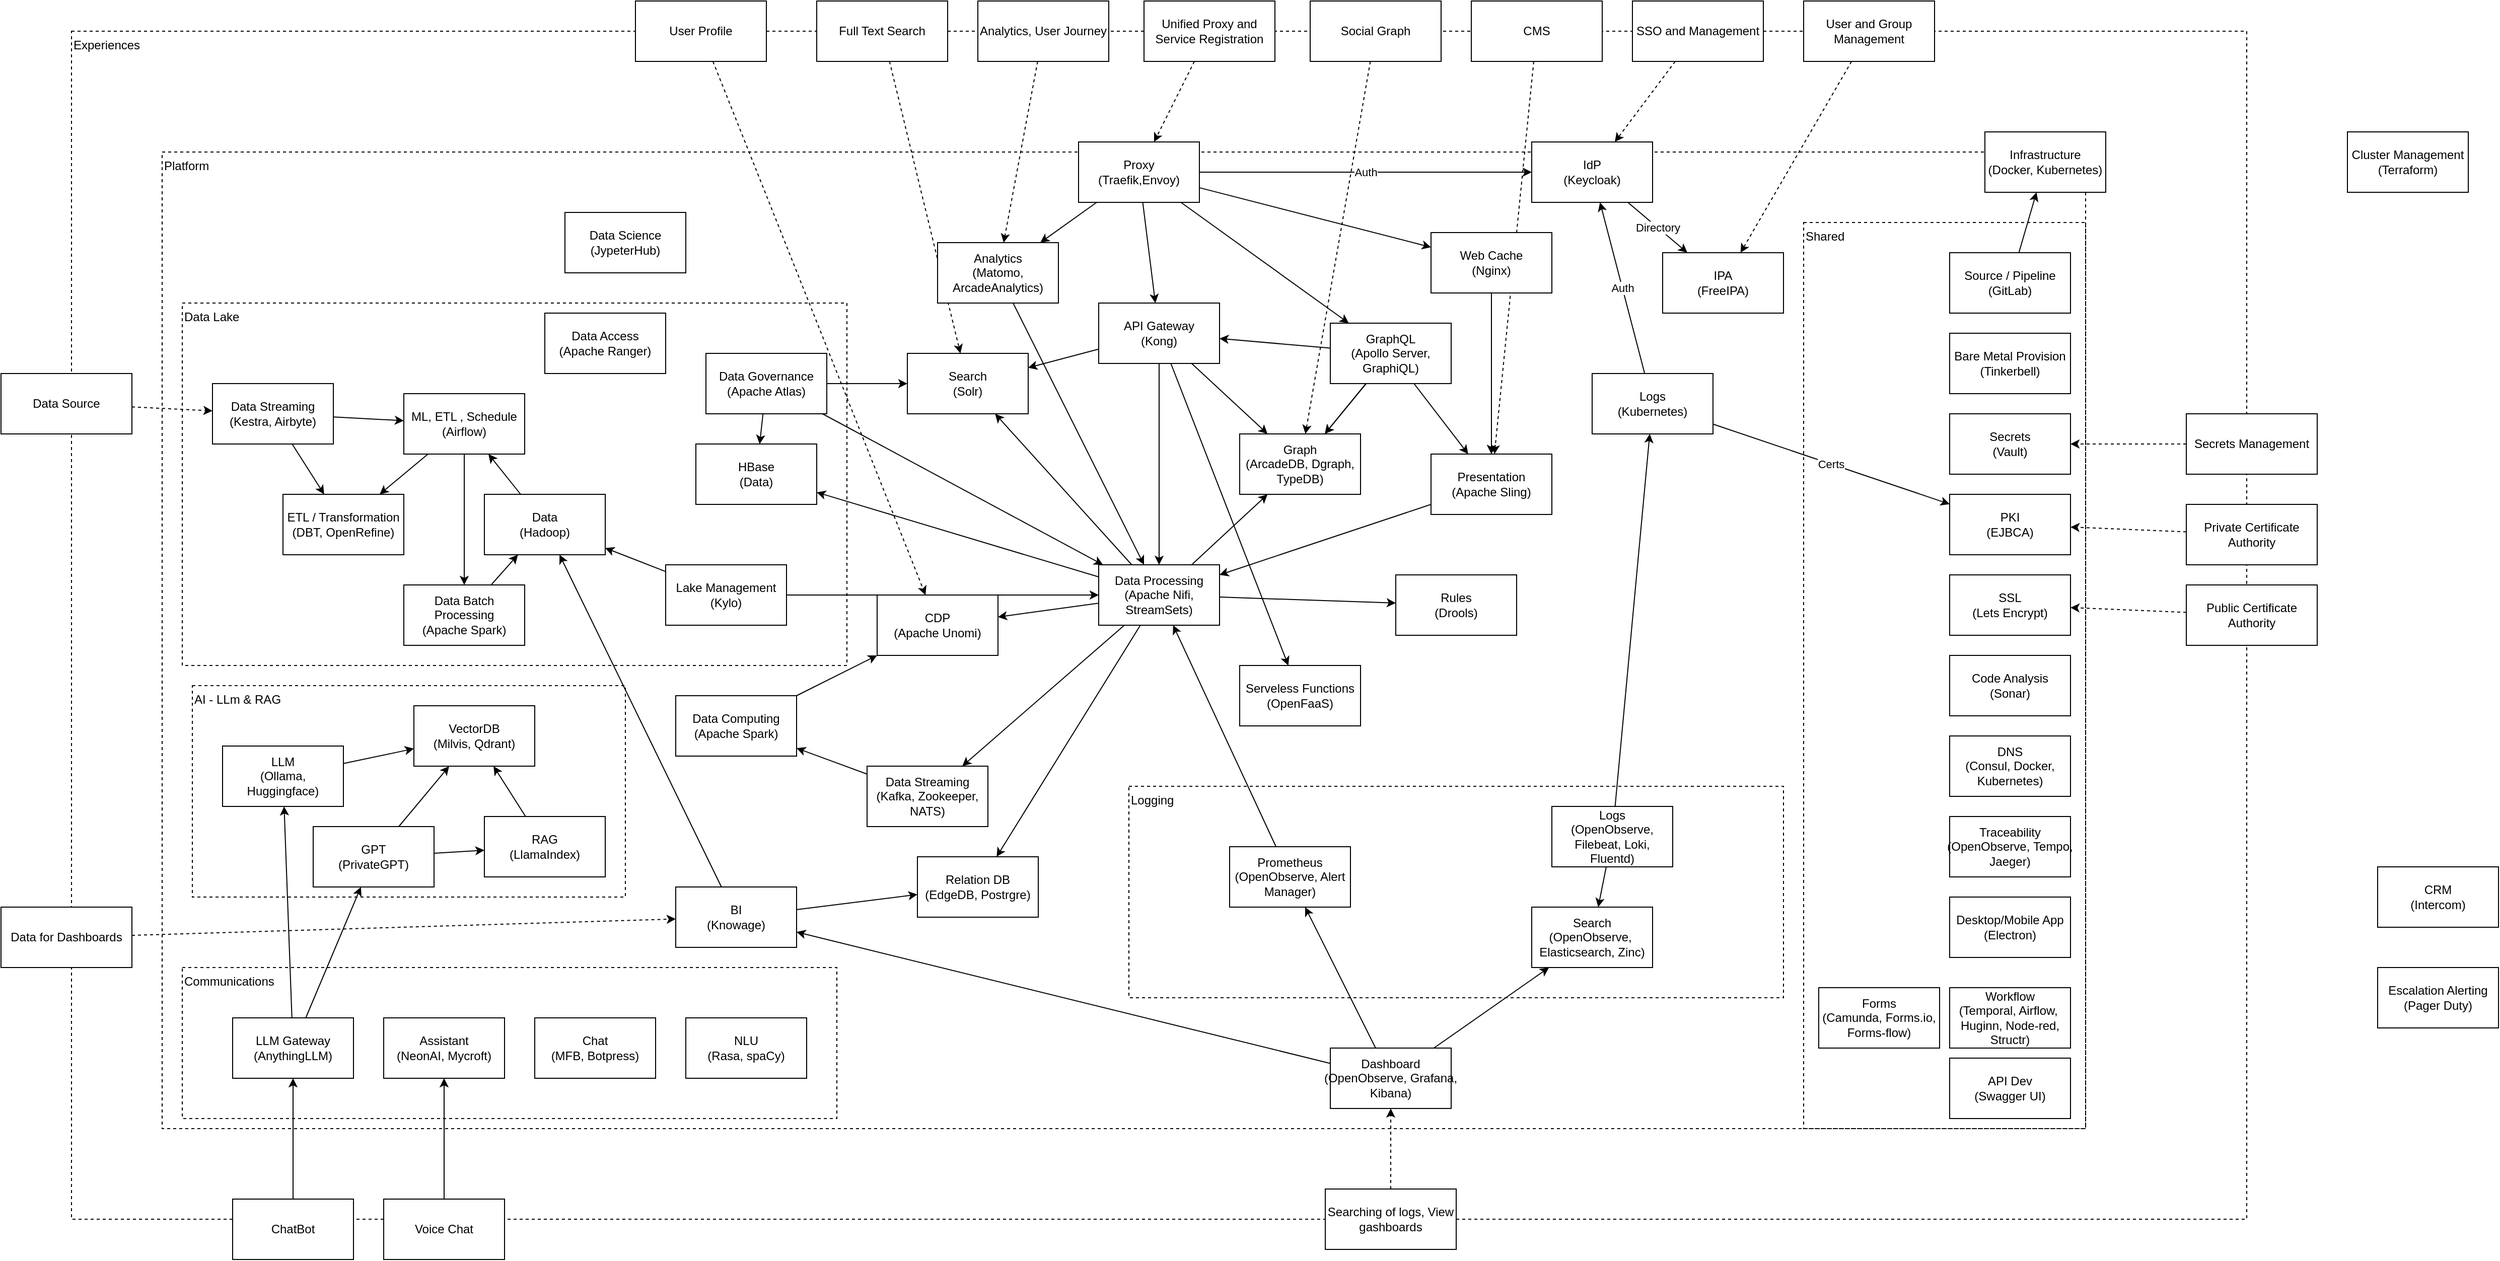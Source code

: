 <mxfile version="24.7.5" pages="3">
  <diagram id="fKNdlD2plWOkOZGuG4vE" name="Services">
    <mxGraphModel dx="2924" dy="2297" grid="1" gridSize="10" guides="1" tooltips="1" connect="1" arrows="1" fold="1" page="1" pageScale="1" pageWidth="850" pageHeight="1100" math="0" shadow="0">
      <root>
        <mxCell id="0" />
        <mxCell id="hdmXZGqUlNRK6feqRWDT-110" value="Experience" parent="0" />
        <mxCell id="hdmXZGqUlNRK6feqRWDT-137" value="Experiences" style="rounded=0;whiteSpace=wrap;html=1;fillColor=none;dashed=1;align=left;verticalAlign=top;" parent="hdmXZGqUlNRK6feqRWDT-110" vertex="1">
          <mxGeometry x="-770" y="-140" width="2160" height="1180" as="geometry" />
        </mxCell>
        <mxCell id="hdmXZGqUlNRK6feqRWDT-113" style="edgeStyle=orthogonalEdgeStyle;rounded=0;orthogonalLoop=1;jettySize=auto;html=1;dashed=1;" parent="hdmXZGqUlNRK6feqRWDT-110" source="hdmXZGqUlNRK6feqRWDT-114" target="hdmXZGqUlNRK6feqRWDT-81" edge="1">
          <mxGeometry relative="1" as="geometry">
            <mxPoint x="540" y="930" as="targetPoint" />
          </mxGeometry>
        </mxCell>
        <mxCell id="hdmXZGqUlNRK6feqRWDT-114" value="Searching of logs, View gashboards" style="rounded=0;whiteSpace=wrap;html=1;" parent="hdmXZGqUlNRK6feqRWDT-110" vertex="1">
          <mxGeometry x="475" y="1010" width="130" height="60" as="geometry" />
        </mxCell>
        <mxCell id="hdmXZGqUlNRK6feqRWDT-115" style="rounded=0;orthogonalLoop=1;jettySize=auto;html=1;dashed=1;" parent="hdmXZGqUlNRK6feqRWDT-110" source="hdmXZGqUlNRK6feqRWDT-116" target="hdmXZGqUlNRK6feqRWDT-47" edge="1">
          <mxGeometry relative="1" as="geometry">
            <mxPoint x="360" y="-30" as="targetPoint" />
          </mxGeometry>
        </mxCell>
        <mxCell id="hdmXZGqUlNRK6feqRWDT-116" value="Unified Proxy and Service Registration" style="rounded=0;whiteSpace=wrap;html=1;" parent="hdmXZGqUlNRK6feqRWDT-110" vertex="1">
          <mxGeometry x="295" y="-170" width="130" height="60" as="geometry" />
        </mxCell>
        <mxCell id="hdmXZGqUlNRK6feqRWDT-117" style="rounded=0;orthogonalLoop=1;jettySize=auto;html=1;dashed=1;" parent="hdmXZGqUlNRK6feqRWDT-110" source="hdmXZGqUlNRK6feqRWDT-118" target="hdmXZGqUlNRK6feqRWDT-49" edge="1">
          <mxGeometry relative="1" as="geometry">
            <mxPoint x="590" y="-30" as="targetPoint" />
          </mxGeometry>
        </mxCell>
        <mxCell id="hdmXZGqUlNRK6feqRWDT-118" value="SSO and Management" style="rounded=0;whiteSpace=wrap;html=1;" parent="hdmXZGqUlNRK6feqRWDT-110" vertex="1">
          <mxGeometry x="780" y="-170" width="130" height="60" as="geometry" />
        </mxCell>
        <mxCell id="hdmXZGqUlNRK6feqRWDT-158" style="edgeStyle=none;rounded=1;sketch=0;orthogonalLoop=1;jettySize=auto;html=1;dashed=1;" parent="hdmXZGqUlNRK6feqRWDT-110" source="hdmXZGqUlNRK6feqRWDT-119" target="hdmXZGqUlNRK6feqRWDT-39" edge="1">
          <mxGeometry relative="1" as="geometry" />
        </mxCell>
        <mxCell id="hdmXZGqUlNRK6feqRWDT-119" value="Full Text Search" style="rounded=0;whiteSpace=wrap;html=1;" parent="hdmXZGqUlNRK6feqRWDT-110" vertex="1">
          <mxGeometry x="-30" y="-170" width="130" height="60" as="geometry" />
        </mxCell>
        <mxCell id="hdmXZGqUlNRK6feqRWDT-120" style="edgeStyle=orthogonalEdgeStyle;rounded=0;orthogonalLoop=1;jettySize=auto;html=1;dashed=1;" parent="hdmXZGqUlNRK6feqRWDT-110" source="hdmXZGqUlNRK6feqRWDT-121" target="hdmXZGqUlNRK6feqRWDT-92" edge="1">
          <mxGeometry relative="1" as="geometry">
            <mxPoint x="1190" y="270" as="targetPoint" />
          </mxGeometry>
        </mxCell>
        <mxCell id="hdmXZGqUlNRK6feqRWDT-121" value="Secrets Management" style="rounded=0;whiteSpace=wrap;html=1;" parent="hdmXZGqUlNRK6feqRWDT-110" vertex="1">
          <mxGeometry x="1330" y="240" width="130" height="60" as="geometry" />
        </mxCell>
        <mxCell id="hdmXZGqUlNRK6feqRWDT-122" value="Analytics, User Journey" style="rounded=0;whiteSpace=wrap;html=1;" parent="hdmXZGqUlNRK6feqRWDT-110" vertex="1">
          <mxGeometry x="130" y="-170" width="130" height="60" as="geometry" />
        </mxCell>
        <mxCell id="hdmXZGqUlNRK6feqRWDT-124" value="CMS" style="rounded=0;whiteSpace=wrap;html=1;" parent="hdmXZGqUlNRK6feqRWDT-110" vertex="1">
          <mxGeometry x="620" y="-170" width="130" height="60" as="geometry" />
        </mxCell>
        <mxCell id="hdmXZGqUlNRK6feqRWDT-126" style="edgeStyle=none;rounded=0;orthogonalLoop=1;jettySize=auto;html=1;dashed=1;" parent="hdmXZGqUlNRK6feqRWDT-110" source="hdmXZGqUlNRK6feqRWDT-122" target="hdmXZGqUlNRK6feqRWDT-68" edge="1">
          <mxGeometry relative="1" as="geometry">
            <mxPoint x="189.375" y="-110" as="sourcePoint" />
            <mxPoint x="155.625" y="70" as="targetPoint" />
          </mxGeometry>
        </mxCell>
        <mxCell id="hdmXZGqUlNRK6feqRWDT-127" style="edgeStyle=none;rounded=0;orthogonalLoop=1;jettySize=auto;html=1;dashed=1;" parent="hdmXZGqUlNRK6feqRWDT-110" source="hdmXZGqUlNRK6feqRWDT-124" target="hdmXZGqUlNRK6feqRWDT-26" edge="1">
          <mxGeometry relative="1" as="geometry">
            <mxPoint x="794.844" y="-110" as="sourcePoint" />
            <mxPoint x="620.156" y="150" as="targetPoint" />
          </mxGeometry>
        </mxCell>
        <mxCell id="hdmXZGqUlNRK6feqRWDT-157" style="rounded=1;sketch=0;orthogonalLoop=1;jettySize=auto;html=1;dashed=1;" parent="hdmXZGqUlNRK6feqRWDT-110" source="hdmXZGqUlNRK6feqRWDT-128" target="hdmXZGqUlNRK6feqRWDT-95" edge="1">
          <mxGeometry relative="1" as="geometry" />
        </mxCell>
        <mxCell id="hdmXZGqUlNRK6feqRWDT-128" value="User Profile" style="rounded=0;whiteSpace=wrap;html=1;" parent="hdmXZGqUlNRK6feqRWDT-110" vertex="1">
          <mxGeometry x="-210" y="-170" width="130" height="60" as="geometry" />
        </mxCell>
        <mxCell id="hdmXZGqUlNRK6feqRWDT-135" style="edgeStyle=none;rounded=0;orthogonalLoop=1;jettySize=auto;html=1;dashed=1;" parent="hdmXZGqUlNRK6feqRWDT-110" source="hdmXZGqUlNRK6feqRWDT-134" target="hdmXZGqUlNRK6feqRWDT-50" edge="1">
          <mxGeometry relative="1" as="geometry">
            <mxPoint x="690" y="-340" as="targetPoint" />
          </mxGeometry>
        </mxCell>
        <mxCell id="hdmXZGqUlNRK6feqRWDT-134" value="User and Group Management" style="rounded=0;whiteSpace=wrap;html=1;" parent="hdmXZGqUlNRK6feqRWDT-110" vertex="1">
          <mxGeometry x="950" y="-170" width="130" height="60" as="geometry" />
        </mxCell>
        <mxCell id="hdmXZGqUlNRK6feqRWDT-143" value="Private Certificate Authority" style="rounded=0;whiteSpace=wrap;html=1;" parent="hdmXZGqUlNRK6feqRWDT-110" vertex="1">
          <mxGeometry x="1330" y="330" width="130" height="60" as="geometry" />
        </mxCell>
        <mxCell id="hdmXZGqUlNRK6feqRWDT-144" value="Public Certificate Authority" style="rounded=0;whiteSpace=wrap;html=1;" parent="hdmXZGqUlNRK6feqRWDT-110" vertex="1">
          <mxGeometry x="1330" y="410" width="130" height="60" as="geometry" />
        </mxCell>
        <mxCell id="hdmXZGqUlNRK6feqRWDT-149" value="Data for Dashboards" style="rounded=0;whiteSpace=wrap;html=1;" parent="hdmXZGqUlNRK6feqRWDT-110" vertex="1">
          <mxGeometry x="-840" y="730" width="130" height="60" as="geometry" />
        </mxCell>
        <mxCell id="hdmXZGqUlNRK6feqRWDT-154" style="edgeStyle=none;rounded=0;orthogonalLoop=1;jettySize=auto;html=1;dashed=1;" parent="hdmXZGqUlNRK6feqRWDT-110" source="hdmXZGqUlNRK6feqRWDT-149" target="hdmXZGqUlNRK6feqRWDT-71" edge="1">
          <mxGeometry relative="1" as="geometry">
            <mxPoint x="-580" y="738.06" as="sourcePoint" />
            <mxPoint x="-370" y="731.791" as="targetPoint" />
          </mxGeometry>
        </mxCell>
        <mxCell id="kSiUk1S9AjX2o0ha_euW-1" style="rounded=0;orthogonalLoop=1;jettySize=auto;html=1;" parent="hdmXZGqUlNRK6feqRWDT-110" source="hdmXZGqUlNRK6feqRWDT-97" target="kSiUk1S9AjX2o0ha_euW-0" edge="1">
          <mxGeometry relative="1" as="geometry" />
        </mxCell>
        <mxCell id="kSiUk1S9AjX2o0ha_euW-3" style="edgeStyle=none;rounded=0;orthogonalLoop=1;jettySize=auto;html=1;dashed=1;" parent="hdmXZGqUlNRK6feqRWDT-110" source="kSiUk1S9AjX2o0ha_euW-2" target="kSiUk1S9AjX2o0ha_euW-5" edge="1">
          <mxGeometry relative="1" as="geometry" />
        </mxCell>
        <mxCell id="kSiUk1S9AjX2o0ha_euW-2" value="Data Source" style="rounded=0;whiteSpace=wrap;html=1;" parent="hdmXZGqUlNRK6feqRWDT-110" vertex="1">
          <mxGeometry x="-840" y="200" width="130" height="60" as="geometry" />
        </mxCell>
        <mxCell id="kSiUk1S9AjX2o0ha_euW-6" style="edgeStyle=none;rounded=0;orthogonalLoop=1;jettySize=auto;html=1;" parent="hdmXZGqUlNRK6feqRWDT-110" source="kSiUk1S9AjX2o0ha_euW-5" target="hdmXZGqUlNRK6feqRWDT-97" edge="1">
          <mxGeometry relative="1" as="geometry" />
        </mxCell>
        <mxCell id="kSiUk1S9AjX2o0ha_euW-7" style="edgeStyle=none;rounded=0;orthogonalLoop=1;jettySize=auto;html=1;" parent="hdmXZGqUlNRK6feqRWDT-110" source="kSiUk1S9AjX2o0ha_euW-5" target="kSiUk1S9AjX2o0ha_euW-0" edge="1">
          <mxGeometry relative="1" as="geometry" />
        </mxCell>
        <mxCell id="11" style="edgeStyle=none;html=1;" parent="hdmXZGqUlNRK6feqRWDT-110" source="7" target="hdmXZGqUlNRK6feqRWDT-38" edge="1">
          <mxGeometry relative="1" as="geometry" />
        </mxCell>
        <mxCell id="27" style="edgeStyle=none;html=1;dashed=1;" parent="hdmXZGqUlNRK6feqRWDT-110" source="21" target="hdmXZGqUlNRK6feqRWDT-38" edge="1">
          <mxGeometry relative="1" as="geometry" />
        </mxCell>
        <mxCell id="21" value="Social Graph" style="rounded=0;whiteSpace=wrap;html=1;" parent="hdmXZGqUlNRK6feqRWDT-110" vertex="1">
          <mxGeometry x="460" y="-170" width="130" height="60" as="geometry" />
        </mxCell>
        <mxCell id="hdmXZGqUlNRK6feqRWDT-15" value="Architecture" parent="0" />
        <mxCell id="hdmXZGqUlNRK6feqRWDT-18" value="Platform" style="rounded=0;whiteSpace=wrap;html=1;fillColor=none;dashed=1;align=left;verticalAlign=top;" parent="hdmXZGqUlNRK6feqRWDT-15" vertex="1">
          <mxGeometry x="-680" y="-20" width="1910" height="970" as="geometry" />
        </mxCell>
        <mxCell id="KCnvT5vzTDXn9Uk92UpW-32" value="AI - LLm &amp;amp; RAG" style="rounded=0;whiteSpace=wrap;html=1;fillColor=none;dashed=1;verticalAlign=top;align=left;" parent="hdmXZGqUlNRK6feqRWDT-15" vertex="1">
          <mxGeometry x="-650" y="510" width="430" height="210" as="geometry" />
        </mxCell>
        <mxCell id="hdmXZGqUlNRK6feqRWDT-19" value="Shared" style="rounded=0;whiteSpace=wrap;html=1;fillColor=none;dashed=1;verticalAlign=top;align=left;" parent="hdmXZGqUlNRK6feqRWDT-15" vertex="1">
          <mxGeometry x="950" y="50" width="280" height="900" as="geometry" />
        </mxCell>
        <mxCell id="hdmXZGqUlNRK6feqRWDT-20" value="Logging" style="rounded=0;whiteSpace=wrap;html=1;fillColor=none;dashed=1;verticalAlign=top;align=left;" parent="hdmXZGqUlNRK6feqRWDT-15" vertex="1">
          <mxGeometry x="280" y="610" width="650" height="210" as="geometry" />
        </mxCell>
        <mxCell id="hdmXZGqUlNRK6feqRWDT-21" value="Data Lake" style="rounded=0;whiteSpace=wrap;html=1;fillColor=none;dashed=1;verticalAlign=top;align=left;" parent="hdmXZGqUlNRK6feqRWDT-15" vertex="1">
          <mxGeometry x="-660" y="130" width="660" height="360" as="geometry" />
        </mxCell>
        <mxCell id="hdmXZGqUlNRK6feqRWDT-22" style="rounded=0;orthogonalLoop=1;jettySize=auto;html=1;" parent="hdmXZGqUlNRK6feqRWDT-15" source="hdmXZGqUlNRK6feqRWDT-74" target="hdmXZGqUlNRK6feqRWDT-39" edge="1">
          <mxGeometry relative="1" as="geometry" />
        </mxCell>
        <mxCell id="hdmXZGqUlNRK6feqRWDT-23" style="edgeStyle=none;rounded=0;orthogonalLoop=1;jettySize=auto;html=1;" parent="hdmXZGqUlNRK6feqRWDT-15" source="hdmXZGqUlNRK6feqRWDT-74" target="hdmXZGqUlNRK6feqRWDT-38" edge="1">
          <mxGeometry relative="1" as="geometry" />
        </mxCell>
        <mxCell id="hdmXZGqUlNRK6feqRWDT-25" style="edgeStyle=none;rounded=0;orthogonalLoop=1;jettySize=auto;html=1;" parent="hdmXZGqUlNRK6feqRWDT-15" source="hdmXZGqUlNRK6feqRWDT-26" target="hdmXZGqUlNRK6feqRWDT-34" edge="1">
          <mxGeometry relative="1" as="geometry" />
        </mxCell>
        <mxCell id="hdmXZGqUlNRK6feqRWDT-26" value="&lt;div&gt;Presentation&lt;/div&gt;&lt;div&gt;(Apache Sling)&lt;/div&gt;" style="rounded=0;whiteSpace=wrap;html=1;" parent="hdmXZGqUlNRK6feqRWDT-15" vertex="1">
          <mxGeometry x="580" y="280" width="120" height="60" as="geometry" />
        </mxCell>
        <mxCell id="hdmXZGqUlNRK6feqRWDT-27" style="rounded=0;orthogonalLoop=1;jettySize=auto;html=1;" parent="hdmXZGqUlNRK6feqRWDT-15" source="hdmXZGqUlNRK6feqRWDT-34" target="hdmXZGqUlNRK6feqRWDT-38" edge="1">
          <mxGeometry relative="1" as="geometry" />
        </mxCell>
        <mxCell id="hdmXZGqUlNRK6feqRWDT-28" style="rounded=0;orthogonalLoop=1;jettySize=auto;html=1;" parent="hdmXZGqUlNRK6feqRWDT-15" source="hdmXZGqUlNRK6feqRWDT-34" target="hdmXZGqUlNRK6feqRWDT-39" edge="1">
          <mxGeometry relative="1" as="geometry" />
        </mxCell>
        <mxCell id="hdmXZGqUlNRK6feqRWDT-29" style="edgeStyle=none;rounded=0;orthogonalLoop=1;jettySize=auto;html=1;" parent="hdmXZGqUlNRK6feqRWDT-15" source="hdmXZGqUlNRK6feqRWDT-34" target="hdmXZGqUlNRK6feqRWDT-42" edge="1">
          <mxGeometry relative="1" as="geometry" />
        </mxCell>
        <mxCell id="hdmXZGqUlNRK6feqRWDT-30" style="edgeStyle=none;rounded=0;orthogonalLoop=1;jettySize=auto;html=1;" parent="hdmXZGqUlNRK6feqRWDT-15" source="hdmXZGqUlNRK6feqRWDT-34" target="hdmXZGqUlNRK6feqRWDT-66" edge="1">
          <mxGeometry relative="1" as="geometry" />
        </mxCell>
        <mxCell id="hdmXZGqUlNRK6feqRWDT-31" style="edgeStyle=none;rounded=0;orthogonalLoop=1;jettySize=auto;html=1;" parent="hdmXZGqUlNRK6feqRWDT-15" source="hdmXZGqUlNRK6feqRWDT-34" target="hdmXZGqUlNRK6feqRWDT-76" edge="1">
          <mxGeometry relative="1" as="geometry" />
        </mxCell>
        <mxCell id="hdmXZGqUlNRK6feqRWDT-32" style="rounded=0;orthogonalLoop=1;jettySize=auto;html=1;" parent="hdmXZGqUlNRK6feqRWDT-15" source="hdmXZGqUlNRK6feqRWDT-34" target="hdmXZGqUlNRK6feqRWDT-86" edge="1">
          <mxGeometry relative="1" as="geometry" />
        </mxCell>
        <mxCell id="hdmXZGqUlNRK6feqRWDT-33" style="edgeStyle=none;rounded=0;orthogonalLoop=1;jettySize=auto;html=1;" parent="hdmXZGqUlNRK6feqRWDT-15" source="hdmXZGqUlNRK6feqRWDT-34" target="hdmXZGqUlNRK6feqRWDT-95" edge="1">
          <mxGeometry relative="1" as="geometry" />
        </mxCell>
        <mxCell id="hdmXZGqUlNRK6feqRWDT-34" value="Data Processing&lt;br&gt;(Apache Nifi, StreamSets)" style="rounded=0;whiteSpace=wrap;html=1;" parent="hdmXZGqUlNRK6feqRWDT-15" vertex="1">
          <mxGeometry x="250" y="390" width="120" height="60" as="geometry" />
        </mxCell>
        <mxCell id="hdmXZGqUlNRK6feqRWDT-35" style="edgeStyle=none;rounded=0;orthogonalLoop=1;jettySize=auto;html=1;" parent="hdmXZGqUlNRK6feqRWDT-15" source="hdmXZGqUlNRK6feqRWDT-37" target="hdmXZGqUlNRK6feqRWDT-34" edge="1">
          <mxGeometry relative="1" as="geometry" />
        </mxCell>
        <mxCell id="hdmXZGqUlNRK6feqRWDT-37" value="Prometheus&lt;br&gt;(OpenObserve, Alert Manager)" style="rounded=0;whiteSpace=wrap;html=1;" parent="hdmXZGqUlNRK6feqRWDT-15" vertex="1">
          <mxGeometry x="380" y="670" width="120" height="60" as="geometry" />
        </mxCell>
        <mxCell id="hdmXZGqUlNRK6feqRWDT-38" value="Graph&lt;br&gt;(ArcadeDB,&amp;nbsp;Dgraph, TypeDB)" style="rounded=0;whiteSpace=wrap;html=1;" parent="hdmXZGqUlNRK6feqRWDT-15" vertex="1">
          <mxGeometry x="390" y="260" width="120" height="60" as="geometry" />
        </mxCell>
        <mxCell id="hdmXZGqUlNRK6feqRWDT-39" value="Search&lt;br&gt;(Solr)" style="rounded=0;whiteSpace=wrap;html=1;" parent="hdmXZGqUlNRK6feqRWDT-15" vertex="1">
          <mxGeometry x="60" y="180" width="120" height="60" as="geometry" />
        </mxCell>
        <mxCell id="hdmXZGqUlNRK6feqRWDT-40" value="&lt;div&gt;Search&lt;/div&gt;&lt;div&gt;(&lt;span style=&quot;background-color: initial;&quot;&gt;OpenObserve,&amp;nbsp;&lt;/span&gt;&lt;/div&gt;&lt;div&gt;&lt;span style=&quot;background-color: initial;&quot;&gt;Elasticsearch, Zinc)&lt;/span&gt;&lt;/div&gt;" style="rounded=0;whiteSpace=wrap;html=1;" parent="hdmXZGqUlNRK6feqRWDT-15" vertex="1">
          <mxGeometry x="680" y="730" width="120" height="60" as="geometry" />
        </mxCell>
        <mxCell id="hdmXZGqUlNRK6feqRWDT-42" value="&lt;div&gt;Rules&lt;/div&gt;&lt;div&gt;(Drools)&lt;/div&gt;" style="rounded=0;whiteSpace=wrap;html=1;" parent="hdmXZGqUlNRK6feqRWDT-15" vertex="1">
          <mxGeometry x="545" y="400" width="120" height="60" as="geometry" />
        </mxCell>
        <mxCell id="hdmXZGqUlNRK6feqRWDT-43" value="Auth" style="edgeStyle=none;rounded=0;orthogonalLoop=1;jettySize=auto;html=1;" parent="hdmXZGqUlNRK6feqRWDT-15" source="hdmXZGqUlNRK6feqRWDT-47" target="hdmXZGqUlNRK6feqRWDT-49" edge="1">
          <mxGeometry relative="1" as="geometry" />
        </mxCell>
        <mxCell id="hdmXZGqUlNRK6feqRWDT-44" style="edgeStyle=none;rounded=0;orthogonalLoop=1;jettySize=auto;html=1;" parent="hdmXZGqUlNRK6feqRWDT-15" source="hdmXZGqUlNRK6feqRWDT-47" target="hdmXZGqUlNRK6feqRWDT-74" edge="1">
          <mxGeometry relative="1" as="geometry" />
        </mxCell>
        <mxCell id="hdmXZGqUlNRK6feqRWDT-45" value="" style="edgeStyle=none;rounded=0;orthogonalLoop=1;jettySize=auto;html=1;" parent="hdmXZGqUlNRK6feqRWDT-15" source="hdmXZGqUlNRK6feqRWDT-47" target="hdmXZGqUlNRK6feqRWDT-68" edge="1">
          <mxGeometry relative="1" as="geometry" />
        </mxCell>
        <mxCell id="hdmXZGqUlNRK6feqRWDT-46" style="edgeStyle=none;rounded=0;orthogonalLoop=1;jettySize=auto;html=1;startArrow=none;" parent="hdmXZGqUlNRK6feqRWDT-15" source="hdmXZGqUlNRK6feqRWDT-140" target="hdmXZGqUlNRK6feqRWDT-26" edge="1">
          <mxGeometry relative="1" as="geometry" />
        </mxCell>
        <mxCell id="15" style="edgeStyle=none;html=1;" parent="hdmXZGqUlNRK6feqRWDT-15" source="hdmXZGqUlNRK6feqRWDT-47" target="7" edge="1">
          <mxGeometry relative="1" as="geometry" />
        </mxCell>
        <mxCell id="hdmXZGqUlNRK6feqRWDT-47" value="&lt;div&gt;&lt;span&gt;Proxy&lt;/span&gt;&lt;/div&gt;&lt;div&gt;&lt;span&gt;(Traefik,Envoy)&lt;/span&gt;&lt;br&gt;&lt;/div&gt;" style="rounded=0;whiteSpace=wrap;html=1;" parent="hdmXZGqUlNRK6feqRWDT-15" vertex="1">
          <mxGeometry x="230" y="-30" width="120" height="60" as="geometry" />
        </mxCell>
        <mxCell id="hdmXZGqUlNRK6feqRWDT-48" value="Directory" style="edgeStyle=none;rounded=0;orthogonalLoop=1;jettySize=auto;html=1;" parent="hdmXZGqUlNRK6feqRWDT-15" source="hdmXZGqUlNRK6feqRWDT-49" target="hdmXZGqUlNRK6feqRWDT-50" edge="1">
          <mxGeometry relative="1" as="geometry" />
        </mxCell>
        <mxCell id="hdmXZGqUlNRK6feqRWDT-49" value="&lt;div&gt;IdP&lt;/div&gt;&lt;div&gt;(Keycloak)&lt;/div&gt;" style="rounded=0;whiteSpace=wrap;html=1;" parent="hdmXZGqUlNRK6feqRWDT-15" vertex="1">
          <mxGeometry x="680" y="-30" width="120" height="60" as="geometry" />
        </mxCell>
        <mxCell id="hdmXZGqUlNRK6feqRWDT-50" value="&lt;div&gt;IPA&lt;/div&gt;&lt;div&gt;(FreeIPA)&lt;/div&gt;" style="rounded=0;whiteSpace=wrap;html=1;" parent="hdmXZGqUlNRK6feqRWDT-15" vertex="1">
          <mxGeometry x="810" y="80" width="120" height="60" as="geometry" />
        </mxCell>
        <mxCell id="hdmXZGqUlNRK6feqRWDT-51" value="Certs" style="edgeStyle=none;rounded=0;orthogonalLoop=1;jettySize=auto;html=1;" parent="hdmXZGqUlNRK6feqRWDT-15" source="hdmXZGqUlNRK6feqRWDT-53" target="hdmXZGqUlNRK6feqRWDT-72" edge="1">
          <mxGeometry relative="1" as="geometry" />
        </mxCell>
        <mxCell id="hdmXZGqUlNRK6feqRWDT-52" value="Auth" style="edgeStyle=none;rounded=0;orthogonalLoop=1;jettySize=auto;html=1;" parent="hdmXZGqUlNRK6feqRWDT-15" source="hdmXZGqUlNRK6feqRWDT-53" target="hdmXZGqUlNRK6feqRWDT-49" edge="1">
          <mxGeometry relative="1" as="geometry" />
        </mxCell>
        <mxCell id="hdmXZGqUlNRK6feqRWDT-53" value="&lt;div&gt;Logs&lt;/div&gt;&lt;div&gt;(Kubernetes)&lt;/div&gt;" style="rounded=0;whiteSpace=wrap;html=1;" parent="hdmXZGqUlNRK6feqRWDT-15" vertex="1">
          <mxGeometry x="740" y="200" width="120" height="60" as="geometry" />
        </mxCell>
        <mxCell id="hdmXZGqUlNRK6feqRWDT-54" style="edgeStyle=none;rounded=0;orthogonalLoop=1;jettySize=auto;html=1;" parent="hdmXZGqUlNRK6feqRWDT-15" source="hdmXZGqUlNRK6feqRWDT-55" target="hdmXZGqUlNRK6feqRWDT-97" edge="1">
          <mxGeometry relative="1" as="geometry" />
        </mxCell>
        <mxCell id="hdmXZGqUlNRK6feqRWDT-55" value="&lt;div&gt;Data&lt;/div&gt;&lt;div&gt;(Hadoop)&lt;/div&gt;" style="rounded=0;whiteSpace=wrap;html=1;" parent="hdmXZGqUlNRK6feqRWDT-15" vertex="1">
          <mxGeometry x="-360" y="320" width="120" height="60" as="geometry" />
        </mxCell>
        <mxCell id="hdmXZGqUlNRK6feqRWDT-56" style="edgeStyle=none;rounded=0;orthogonalLoop=1;jettySize=auto;html=1;" parent="hdmXZGqUlNRK6feqRWDT-15" source="hdmXZGqUlNRK6feqRWDT-58" target="hdmXZGqUlNRK6feqRWDT-55" edge="1">
          <mxGeometry relative="1" as="geometry" />
        </mxCell>
        <mxCell id="hdmXZGqUlNRK6feqRWDT-57" style="edgeStyle=none;rounded=0;orthogonalLoop=1;jettySize=auto;html=1;" parent="hdmXZGqUlNRK6feqRWDT-15" source="hdmXZGqUlNRK6feqRWDT-58" target="hdmXZGqUlNRK6feqRWDT-34" edge="1">
          <mxGeometry relative="1" as="geometry" />
        </mxCell>
        <mxCell id="hdmXZGqUlNRK6feqRWDT-58" value="&lt;div&gt;Lake Management&lt;/div&gt;&lt;div&gt;(Kylo)&lt;/div&gt;" style="rounded=0;whiteSpace=wrap;html=1;" parent="hdmXZGqUlNRK6feqRWDT-15" vertex="1">
          <mxGeometry x="-180" y="390" width="120" height="60" as="geometry" />
        </mxCell>
        <mxCell id="hdmXZGqUlNRK6feqRWDT-59" style="edgeStyle=none;rounded=0;orthogonalLoop=1;jettySize=auto;html=1;" parent="hdmXZGqUlNRK6feqRWDT-15" source="hdmXZGqUlNRK6feqRWDT-62" target="hdmXZGqUlNRK6feqRWDT-39" edge="1">
          <mxGeometry relative="1" as="geometry" />
        </mxCell>
        <mxCell id="hdmXZGqUlNRK6feqRWDT-60" style="edgeStyle=none;rounded=0;orthogonalLoop=1;jettySize=auto;html=1;" parent="hdmXZGqUlNRK6feqRWDT-15" source="hdmXZGqUlNRK6feqRWDT-62" target="hdmXZGqUlNRK6feqRWDT-86" edge="1">
          <mxGeometry relative="1" as="geometry" />
        </mxCell>
        <mxCell id="hdmXZGqUlNRK6feqRWDT-61" style="edgeStyle=none;rounded=0;orthogonalLoop=1;jettySize=auto;html=1;" parent="hdmXZGqUlNRK6feqRWDT-15" source="hdmXZGqUlNRK6feqRWDT-62" target="hdmXZGqUlNRK6feqRWDT-34" edge="1">
          <mxGeometry relative="1" as="geometry" />
        </mxCell>
        <mxCell id="hdmXZGqUlNRK6feqRWDT-62" value="&lt;div&gt;Data Governance&lt;/div&gt;&lt;div&gt;(Apache Atlas)&lt;/div&gt;" style="rounded=0;whiteSpace=wrap;html=1;" parent="hdmXZGqUlNRK6feqRWDT-15" vertex="1">
          <mxGeometry x="-140" y="180" width="120" height="60" as="geometry" />
        </mxCell>
        <mxCell id="hdmXZGqUlNRK6feqRWDT-63" style="edgeStyle=none;rounded=0;orthogonalLoop=1;jettySize=auto;html=1;" parent="hdmXZGqUlNRK6feqRWDT-15" source="hdmXZGqUlNRK6feqRWDT-64" target="hdmXZGqUlNRK6feqRWDT-55" edge="1">
          <mxGeometry relative="1" as="geometry" />
        </mxCell>
        <mxCell id="hdmXZGqUlNRK6feqRWDT-64" value="&lt;div&gt;Data Batch Processing&lt;/div&gt;&lt;div&gt;(Apache Spark)&lt;/div&gt;" style="rounded=0;whiteSpace=wrap;html=1;" parent="hdmXZGqUlNRK6feqRWDT-15" vertex="1">
          <mxGeometry x="-440" y="410" width="120" height="60" as="geometry" />
        </mxCell>
        <mxCell id="hdmXZGqUlNRK6feqRWDT-65" style="edgeStyle=none;rounded=0;orthogonalLoop=1;jettySize=auto;html=1;" parent="hdmXZGqUlNRK6feqRWDT-15" source="hdmXZGqUlNRK6feqRWDT-66" target="hdmXZGqUlNRK6feqRWDT-99" edge="1">
          <mxGeometry relative="1" as="geometry" />
        </mxCell>
        <mxCell id="hdmXZGqUlNRK6feqRWDT-66" value="Data Streaming&lt;br&gt;(Kafka, Zookeeper, NATS)" style="rounded=0;whiteSpace=wrap;html=1;" parent="hdmXZGqUlNRK6feqRWDT-15" vertex="1">
          <mxGeometry x="20" y="590" width="120" height="60" as="geometry" />
        </mxCell>
        <mxCell id="hdmXZGqUlNRK6feqRWDT-67" style="edgeStyle=none;rounded=0;orthogonalLoop=1;jettySize=auto;html=1;" parent="hdmXZGqUlNRK6feqRWDT-15" source="hdmXZGqUlNRK6feqRWDT-68" target="hdmXZGqUlNRK6feqRWDT-34" edge="1">
          <mxGeometry relative="1" as="geometry" />
        </mxCell>
        <mxCell id="hdmXZGqUlNRK6feqRWDT-68" value="&lt;div&gt;Analytics&lt;/div&gt;&lt;div&gt;(Matomo,&lt;/div&gt;&lt;div&gt;ArcadeAnalytics)&lt;/div&gt;" style="rounded=0;whiteSpace=wrap;html=1;" parent="hdmXZGqUlNRK6feqRWDT-15" vertex="1">
          <mxGeometry x="90" y="70" width="120" height="60" as="geometry" />
        </mxCell>
        <mxCell id="hdmXZGqUlNRK6feqRWDT-69" style="edgeStyle=none;rounded=0;orthogonalLoop=1;jettySize=auto;html=1;" parent="hdmXZGqUlNRK6feqRWDT-15" source="hdmXZGqUlNRK6feqRWDT-71" target="hdmXZGqUlNRK6feqRWDT-76" edge="1">
          <mxGeometry relative="1" as="geometry" />
        </mxCell>
        <mxCell id="hdmXZGqUlNRK6feqRWDT-70" style="edgeStyle=none;rounded=0;orthogonalLoop=1;jettySize=auto;html=1;" parent="hdmXZGqUlNRK6feqRWDT-15" source="hdmXZGqUlNRK6feqRWDT-71" target="hdmXZGqUlNRK6feqRWDT-55" edge="1">
          <mxGeometry relative="1" as="geometry" />
        </mxCell>
        <mxCell id="hdmXZGqUlNRK6feqRWDT-71" value="&lt;div&gt;BI&lt;/div&gt;&lt;div&gt;(Knowage)&lt;/div&gt;" style="rounded=0;whiteSpace=wrap;html=1;" parent="hdmXZGqUlNRK6feqRWDT-15" vertex="1">
          <mxGeometry x="-170" y="710" width="120" height="60" as="geometry" />
        </mxCell>
        <mxCell id="hdmXZGqUlNRK6feqRWDT-72" value="&lt;div&gt;PKI&lt;/div&gt;&lt;div&gt;(EJBCA)&lt;/div&gt;" style="rounded=0;whiteSpace=wrap;html=1;" parent="hdmXZGqUlNRK6feqRWDT-15" vertex="1">
          <mxGeometry x="1095" y="320" width="120" height="60" as="geometry" />
        </mxCell>
        <mxCell id="hdmXZGqUlNRK6feqRWDT-73" style="edgeStyle=none;rounded=0;orthogonalLoop=1;jettySize=auto;html=1;" parent="hdmXZGqUlNRK6feqRWDT-15" source="hdmXZGqUlNRK6feqRWDT-74" target="hdmXZGqUlNRK6feqRWDT-34" edge="1">
          <mxGeometry relative="1" as="geometry" />
        </mxCell>
        <mxCell id="G1PDSLvSAHsrMu-G_y6--28" style="rounded=0;orthogonalLoop=1;jettySize=auto;html=1;" edge="1" parent="hdmXZGqUlNRK6feqRWDT-15" source="hdmXZGqUlNRK6feqRWDT-74" target="G1PDSLvSAHsrMu-G_y6--27">
          <mxGeometry relative="1" as="geometry" />
        </mxCell>
        <mxCell id="hdmXZGqUlNRK6feqRWDT-74" value="&lt;div&gt;API Gateway&lt;/div&gt;&lt;div&gt;(Kong)&lt;/div&gt;" style="rounded=0;whiteSpace=wrap;html=1;" parent="hdmXZGqUlNRK6feqRWDT-15" vertex="1">
          <mxGeometry x="250" y="130" width="120" height="60" as="geometry" />
        </mxCell>
        <mxCell id="hdmXZGqUlNRK6feqRWDT-76" value="&lt;div&gt;Relation DB&lt;br&gt;&lt;/div&gt;&lt;div&gt;(EdgeDB, Postrgre)&lt;/div&gt;" style="rounded=0;whiteSpace=wrap;html=1;" parent="hdmXZGqUlNRK6feqRWDT-15" vertex="1">
          <mxGeometry x="70" y="680" width="120" height="60" as="geometry" />
        </mxCell>
        <mxCell id="hdmXZGqUlNRK6feqRWDT-78" style="edgeStyle=none;rounded=0;orthogonalLoop=1;jettySize=auto;html=1;" parent="hdmXZGqUlNRK6feqRWDT-15" source="hdmXZGqUlNRK6feqRWDT-81" target="hdmXZGqUlNRK6feqRWDT-37" edge="1">
          <mxGeometry relative="1" as="geometry" />
        </mxCell>
        <mxCell id="hdmXZGqUlNRK6feqRWDT-80" style="edgeStyle=none;rounded=0;orthogonalLoop=1;jettySize=auto;html=1;" parent="hdmXZGqUlNRK6feqRWDT-15" source="hdmXZGqUlNRK6feqRWDT-81" target="hdmXZGqUlNRK6feqRWDT-40" edge="1">
          <mxGeometry relative="1" as="geometry" />
        </mxCell>
        <mxCell id="hdmXZGqUlNRK6feqRWDT-148" style="edgeStyle=none;rounded=0;orthogonalLoop=1;jettySize=auto;html=1;" parent="hdmXZGqUlNRK6feqRWDT-15" source="hdmXZGqUlNRK6feqRWDT-81" target="hdmXZGqUlNRK6feqRWDT-71" edge="1">
          <mxGeometry relative="1" as="geometry" />
        </mxCell>
        <mxCell id="hdmXZGqUlNRK6feqRWDT-81" value="&lt;div&gt;Dashboard&lt;/div&gt;&lt;div&gt;(&lt;span style=&quot;background-color: initial;&quot;&gt;OpenObserve,&amp;nbsp;&lt;/span&gt;&lt;span style=&quot;background-color: initial;&quot;&gt;Grafana, Kibana)&lt;/span&gt;&lt;/div&gt;" style="rounded=0;whiteSpace=wrap;html=1;" parent="hdmXZGqUlNRK6feqRWDT-15" vertex="1">
          <mxGeometry x="480" y="870" width="120" height="60" as="geometry" />
        </mxCell>
        <mxCell id="hdmXZGqUlNRK6feqRWDT-82" style="edgeStyle=none;rounded=0;orthogonalLoop=1;jettySize=auto;html=1;" parent="hdmXZGqUlNRK6feqRWDT-15" source="hdmXZGqUlNRK6feqRWDT-84" target="hdmXZGqUlNRK6feqRWDT-40" edge="1">
          <mxGeometry relative="1" as="geometry" />
        </mxCell>
        <mxCell id="hdmXZGqUlNRK6feqRWDT-83" style="edgeStyle=none;rounded=0;orthogonalLoop=1;jettySize=auto;html=1;" parent="hdmXZGqUlNRK6feqRWDT-15" source="hdmXZGqUlNRK6feqRWDT-84" target="hdmXZGqUlNRK6feqRWDT-53" edge="1">
          <mxGeometry relative="1" as="geometry" />
        </mxCell>
        <mxCell id="hdmXZGqUlNRK6feqRWDT-84" value="&lt;div&gt;Logs&lt;/div&gt;&lt;div&gt;(OpenObserve, Filebeat, Loki, Fluentd)&lt;/div&gt;" style="rounded=0;whiteSpace=wrap;html=1;" parent="hdmXZGqUlNRK6feqRWDT-15" vertex="1">
          <mxGeometry x="700" y="630" width="120" height="60" as="geometry" />
        </mxCell>
        <mxCell id="hdmXZGqUlNRK6feqRWDT-85" value="&lt;div&gt;DNS&lt;/div&gt;&lt;div&gt;(Consul, Docker, Kubernetes)&lt;/div&gt;" style="rounded=0;whiteSpace=wrap;html=1;" parent="hdmXZGqUlNRK6feqRWDT-15" vertex="1">
          <mxGeometry x="1095" y="560" width="120" height="60" as="geometry" />
        </mxCell>
        <mxCell id="hdmXZGqUlNRK6feqRWDT-86" value="HBase&lt;br&gt;(Data)" style="rounded=0;whiteSpace=wrap;html=1;" parent="hdmXZGqUlNRK6feqRWDT-15" vertex="1">
          <mxGeometry x="-150" y="270" width="120" height="60" as="geometry" />
        </mxCell>
        <mxCell id="hdmXZGqUlNRK6feqRWDT-87" value="&lt;div&gt;Data Access&lt;/div&gt;&lt;div&gt;(Apache Ranger)&lt;/div&gt;" style="rounded=0;whiteSpace=wrap;html=1;" parent="hdmXZGqUlNRK6feqRWDT-15" vertex="1">
          <mxGeometry x="-300" y="140" width="120" height="60" as="geometry" />
        </mxCell>
        <mxCell id="hdmXZGqUlNRK6feqRWDT-88" value="" style="edgeStyle=none;rounded=0;orthogonalLoop=1;jettySize=auto;html=1;" parent="hdmXZGqUlNRK6feqRWDT-15" source="hdmXZGqUlNRK6feqRWDT-89" target="hdmXZGqUlNRK6feqRWDT-90" edge="1">
          <mxGeometry relative="1" as="geometry" />
        </mxCell>
        <mxCell id="hdmXZGqUlNRK6feqRWDT-89" value="&lt;div&gt;Source / Pipeline&lt;br&gt;&lt;/div&gt;&lt;div&gt;(GitLab)&lt;/div&gt;" style="rounded=0;whiteSpace=wrap;html=1;" parent="hdmXZGqUlNRK6feqRWDT-15" vertex="1">
          <mxGeometry x="1095" y="80" width="120" height="60" as="geometry" />
        </mxCell>
        <mxCell id="hdmXZGqUlNRK6feqRWDT-90" value="&lt;div&gt;Infrastructure&lt;/div&gt;&lt;div&gt;(Docker, Kubernetes)&lt;/div&gt;" style="rounded=0;whiteSpace=wrap;html=1;" parent="hdmXZGqUlNRK6feqRWDT-15" vertex="1">
          <mxGeometry x="1130" y="-40" width="120" height="60" as="geometry" />
        </mxCell>
        <mxCell id="hdmXZGqUlNRK6feqRWDT-91" value="&lt;div&gt;Bare Metal Provision&lt;/div&gt;&lt;div&gt;(Tinkerbell)&lt;/div&gt;" style="rounded=0;whiteSpace=wrap;html=1;" parent="hdmXZGqUlNRK6feqRWDT-15" vertex="1">
          <mxGeometry x="1095" y="160" width="120" height="60" as="geometry" />
        </mxCell>
        <mxCell id="hdmXZGqUlNRK6feqRWDT-92" value="&lt;div&gt;Secrets&lt;/div&gt;&lt;div&gt;(Vault)&lt;/div&gt;" style="rounded=0;whiteSpace=wrap;html=1;" parent="hdmXZGqUlNRK6feqRWDT-15" vertex="1">
          <mxGeometry x="1095" y="240" width="120" height="60" as="geometry" />
        </mxCell>
        <mxCell id="hdmXZGqUlNRK6feqRWDT-93" value="&lt;div&gt;Code Analysis&lt;/div&gt;&lt;div&gt;(Sonar)&lt;/div&gt;" style="rounded=0;whiteSpace=wrap;html=1;" parent="hdmXZGqUlNRK6feqRWDT-15" vertex="1">
          <mxGeometry x="1095" y="480" width="120" height="60" as="geometry" />
        </mxCell>
        <mxCell id="hdmXZGqUlNRK6feqRWDT-94" value="&lt;div&gt;SSL&lt;/div&gt;&lt;div&gt;(Lets Encrypt)&lt;/div&gt;" style="rounded=0;whiteSpace=wrap;html=1;" parent="hdmXZGqUlNRK6feqRWDT-15" vertex="1">
          <mxGeometry x="1095" y="400" width="120" height="60" as="geometry" />
        </mxCell>
        <mxCell id="hdmXZGqUlNRK6feqRWDT-95" value="CDP&lt;br&gt;(Apache Unomi)" style="rounded=0;whiteSpace=wrap;html=1;" parent="hdmXZGqUlNRK6feqRWDT-15" vertex="1">
          <mxGeometry x="30" y="420" width="120" height="60" as="geometry" />
        </mxCell>
        <mxCell id="hdmXZGqUlNRK6feqRWDT-96" style="edgeStyle=none;rounded=0;orthogonalLoop=1;jettySize=auto;html=1;" parent="hdmXZGqUlNRK6feqRWDT-15" source="hdmXZGqUlNRK6feqRWDT-97" target="hdmXZGqUlNRK6feqRWDT-64" edge="1">
          <mxGeometry relative="1" as="geometry" />
        </mxCell>
        <mxCell id="hdmXZGqUlNRK6feqRWDT-97" value="ML, ETL , Schedule&lt;br&gt;(Airflow)" style="rounded=0;whiteSpace=wrap;html=1;" parent="hdmXZGqUlNRK6feqRWDT-15" vertex="1">
          <mxGeometry x="-440" y="220" width="120" height="60" as="geometry" />
        </mxCell>
        <mxCell id="hdmXZGqUlNRK6feqRWDT-98" style="edgeStyle=none;rounded=0;orthogonalLoop=1;jettySize=auto;html=1;" parent="hdmXZGqUlNRK6feqRWDT-15" source="hdmXZGqUlNRK6feqRWDT-99" target="hdmXZGqUlNRK6feqRWDT-95" edge="1">
          <mxGeometry relative="1" as="geometry" />
        </mxCell>
        <mxCell id="hdmXZGqUlNRK6feqRWDT-99" value="&lt;div&gt;Data Computing&lt;/div&gt;&lt;div&gt;(Apache Spark)&lt;/div&gt;" style="rounded=0;whiteSpace=wrap;html=1;" parent="hdmXZGqUlNRK6feqRWDT-15" vertex="1">
          <mxGeometry x="-170" y="520" width="120" height="60" as="geometry" />
        </mxCell>
        <mxCell id="hdmXZGqUlNRK6feqRWDT-106" value="Data Science&lt;br&gt;(JypeterHub)" style="rounded=0;whiteSpace=wrap;html=1;" parent="hdmXZGqUlNRK6feqRWDT-15" vertex="1">
          <mxGeometry x="-280" y="40" width="120" height="60" as="geometry" />
        </mxCell>
        <mxCell id="hdmXZGqUlNRK6feqRWDT-131" value="&lt;div&gt;Desktop/&lt;span&gt;Mobile App&lt;/span&gt;&lt;/div&gt;&lt;div&gt;(Electron)&lt;/div&gt;" style="rounded=0;whiteSpace=wrap;html=1;" parent="hdmXZGqUlNRK6feqRWDT-15" vertex="1">
          <mxGeometry x="1095" y="720" width="120" height="60" as="geometry" />
        </mxCell>
        <mxCell id="hdmXZGqUlNRK6feqRWDT-139" value="&lt;div&gt;Traceability&lt;br&gt;&lt;/div&gt;&lt;div&gt;(&lt;span style=&quot;background-color: initial;&quot;&gt;OpenObserve,&amp;nbsp;&lt;/span&gt;&lt;span style=&quot;background-color: initial;&quot;&gt;Tempo, Jaeger)&lt;/span&gt;&lt;/div&gt;" style="rounded=0;whiteSpace=wrap;html=1;" parent="hdmXZGqUlNRK6feqRWDT-15" vertex="1">
          <mxGeometry x="1095" y="640" width="120" height="60" as="geometry" />
        </mxCell>
        <mxCell id="hdmXZGqUlNRK6feqRWDT-141" style="edgeStyle=none;rounded=0;orthogonalLoop=1;jettySize=auto;html=1;" parent="hdmXZGqUlNRK6feqRWDT-15" source="hdmXZGqUlNRK6feqRWDT-140" target="hdmXZGqUlNRK6feqRWDT-26" edge="1">
          <mxGeometry relative="1" as="geometry" />
        </mxCell>
        <mxCell id="hdmXZGqUlNRK6feqRWDT-145" style="edgeStyle=none;rounded=0;orthogonalLoop=1;jettySize=auto;html=1;dashed=1;" parent="hdmXZGqUlNRK6feqRWDT-15" source="hdmXZGqUlNRK6feqRWDT-144" target="hdmXZGqUlNRK6feqRWDT-94" edge="1">
          <mxGeometry relative="1" as="geometry" />
        </mxCell>
        <mxCell id="hdmXZGqUlNRK6feqRWDT-146" style="edgeStyle=none;rounded=0;orthogonalLoop=1;jettySize=auto;html=1;dashed=1;" parent="hdmXZGqUlNRK6feqRWDT-15" source="hdmXZGqUlNRK6feqRWDT-143" target="hdmXZGqUlNRK6feqRWDT-72" edge="1">
          <mxGeometry relative="1" as="geometry" />
        </mxCell>
        <mxCell id="hdmXZGqUlNRK6feqRWDT-152" value="&lt;div&gt;Workflow&lt;/div&gt;&lt;div&gt;(Temporal, Airflow,&amp;nbsp;&lt;/div&gt;&lt;div&gt;Huginn, Node-red, Structr)&lt;/div&gt;" style="rounded=0;whiteSpace=wrap;html=1;" parent="hdmXZGqUlNRK6feqRWDT-15" vertex="1">
          <mxGeometry x="1095" y="810" width="120" height="60" as="geometry" />
        </mxCell>
        <mxCell id="hdmXZGqUlNRK6feqRWDT-153" value="&lt;div&gt;API Dev&lt;/div&gt;&lt;div&gt;(Swagger UI)&lt;/div&gt;" style="rounded=0;whiteSpace=wrap;html=1;" parent="hdmXZGqUlNRK6feqRWDT-15" vertex="1">
          <mxGeometry x="1095" y="880" width="120" height="60" as="geometry" />
        </mxCell>
        <mxCell id="kGL30wd-fKVTJNzWUUdx-0" value="&lt;div&gt;Escalation Alerting&lt;/div&gt;&lt;div&gt;(Pager Duty)&lt;/div&gt;" style="rounded=0;whiteSpace=wrap;html=1;" parent="hdmXZGqUlNRK6feqRWDT-15" vertex="1">
          <mxGeometry x="1520" y="790" width="120" height="60" as="geometry" />
        </mxCell>
        <mxCell id="kGL30wd-fKVTJNzWUUdx-1" value="&lt;div&gt;Cluster Management&lt;/div&gt;&lt;div&gt;(Terraform)&lt;/div&gt;" style="rounded=0;whiteSpace=wrap;html=1;" parent="hdmXZGqUlNRK6feqRWDT-15" vertex="1">
          <mxGeometry x="1490" y="-40" width="120" height="60" as="geometry" />
        </mxCell>
        <mxCell id="kGL30wd-fKVTJNzWUUdx-3" value="CRM&lt;br&gt;(Intercom)" style="rounded=0;whiteSpace=wrap;html=1;" parent="hdmXZGqUlNRK6feqRWDT-15" vertex="1">
          <mxGeometry x="1520" y="690" width="120" height="60" as="geometry" />
        </mxCell>
        <mxCell id="3BXhPWWQLdwSzntgpiNK-1" value="&lt;div&gt;Forms&lt;/div&gt;&lt;div&gt;(Camunda, Forms.io, Forms-flow)&lt;/div&gt;" style="rounded=0;whiteSpace=wrap;html=1;" parent="hdmXZGqUlNRK6feqRWDT-15" vertex="1">
          <mxGeometry x="965" y="810" width="120" height="60" as="geometry" />
        </mxCell>
        <mxCell id="kSiUk1S9AjX2o0ha_euW-0" value="ETL / Transformation&lt;br&gt;(DBT, OpenRefine)" style="rounded=0;whiteSpace=wrap;html=1;" parent="hdmXZGqUlNRK6feqRWDT-15" vertex="1">
          <mxGeometry x="-560" y="320" width="120" height="60" as="geometry" />
        </mxCell>
        <mxCell id="kSiUk1S9AjX2o0ha_euW-5" value="Data Streaming&lt;br&gt;(Kestra, Airbyte)" style="rounded=0;whiteSpace=wrap;html=1;" parent="hdmXZGqUlNRK6feqRWDT-15" vertex="1">
          <mxGeometry x="-630" y="210" width="120" height="60" as="geometry" />
        </mxCell>
        <mxCell id="MG6AqsuvgjRUL-nwQb8k-1" value="Communications" style="rounded=0;whiteSpace=wrap;html=1;fillColor=none;dashed=1;verticalAlign=top;align=left;" parent="hdmXZGqUlNRK6feqRWDT-15" vertex="1">
          <mxGeometry x="-660" y="790" width="650" height="150" as="geometry" />
        </mxCell>
        <mxCell id="MG6AqsuvgjRUL-nwQb8k-0" value="&lt;div&gt;NLU&lt;/div&gt;&lt;div&gt;(Rasa, spaCy)&lt;/div&gt;" style="rounded=0;whiteSpace=wrap;html=1;" parent="hdmXZGqUlNRK6feqRWDT-15" vertex="1">
          <mxGeometry x="-160" y="840" width="120" height="60" as="geometry" />
        </mxCell>
        <mxCell id="MG6AqsuvgjRUL-nwQb8k-2" value="&lt;div&gt;Assistant&lt;/div&gt;&lt;div&gt;(NeonAI, Mycroft)&lt;/div&gt;" style="rounded=0;whiteSpace=wrap;html=1;" parent="hdmXZGqUlNRK6feqRWDT-15" vertex="1">
          <mxGeometry x="-460" y="840" width="120" height="60" as="geometry" />
        </mxCell>
        <mxCell id="IkuB-IHWXISdpRKP1EDY-29" style="rounded=0;orthogonalLoop=1;jettySize=auto;html=1;" parent="hdmXZGqUlNRK6feqRWDT-15" source="MG6AqsuvgjRUL-nwQb8k-3" target="KCnvT5vzTDXn9Uk92UpW-27" edge="1">
          <mxGeometry relative="1" as="geometry" />
        </mxCell>
        <mxCell id="MG6AqsuvgjRUL-nwQb8k-3" value="&lt;div&gt;ChatBot&lt;/div&gt;" style="rounded=0;whiteSpace=wrap;html=1;" parent="hdmXZGqUlNRK6feqRWDT-15" vertex="1">
          <mxGeometry x="-610" y="1020" width="120" height="60" as="geometry" />
        </mxCell>
        <mxCell id="MG6AqsuvgjRUL-nwQb8k-4" value="&lt;div&gt;&lt;span&gt;Chat&lt;/span&gt;&lt;/div&gt;&lt;div&gt;&lt;span&gt;(MFB, Botpress)&lt;/span&gt;&lt;br&gt;&lt;/div&gt;" style="rounded=0;whiteSpace=wrap;html=1;" parent="hdmXZGqUlNRK6feqRWDT-15" vertex="1">
          <mxGeometry x="-310" y="840" width="120" height="60" as="geometry" />
        </mxCell>
        <mxCell id="12" style="edgeStyle=none;html=1;" parent="hdmXZGqUlNRK6feqRWDT-15" source="7" target="hdmXZGqUlNRK6feqRWDT-38" edge="1">
          <mxGeometry relative="1" as="geometry" />
        </mxCell>
        <mxCell id="13" style="edgeStyle=none;html=1;" parent="hdmXZGqUlNRK6feqRWDT-15" source="7" target="hdmXZGqUlNRK6feqRWDT-74" edge="1">
          <mxGeometry relative="1" as="geometry" />
        </mxCell>
        <mxCell id="16" style="edgeStyle=none;html=1;startArrow=none;startFill=0;" parent="hdmXZGqUlNRK6feqRWDT-15" source="7" target="hdmXZGqUlNRK6feqRWDT-26" edge="1">
          <mxGeometry relative="1" as="geometry" />
        </mxCell>
        <mxCell id="7" value="&lt;div&gt;GraphQL&lt;/div&gt;&lt;div&gt;(Apollo Server, GraphiQL)&lt;/div&gt;" style="rounded=0;whiteSpace=wrap;html=1;" parent="hdmXZGqUlNRK6feqRWDT-15" vertex="1">
          <mxGeometry x="480" y="150" width="120" height="60" as="geometry" />
        </mxCell>
        <mxCell id="hdmXZGqUlNRK6feqRWDT-140" value="&lt;div&gt;Web Cache&lt;/div&gt;&lt;div&gt;(Nginx)&lt;/div&gt;" style="rounded=0;whiteSpace=wrap;html=1;" parent="hdmXZGqUlNRK6feqRWDT-15" vertex="1">
          <mxGeometry x="580" y="60" width="120" height="60" as="geometry" />
        </mxCell>
        <mxCell id="18" value="" style="edgeStyle=none;rounded=0;orthogonalLoop=1;jettySize=auto;html=1;endArrow=classic;endFill=1;" parent="hdmXZGqUlNRK6feqRWDT-15" source="hdmXZGqUlNRK6feqRWDT-47" target="hdmXZGqUlNRK6feqRWDT-140" edge="1">
          <mxGeometry relative="1" as="geometry">
            <mxPoint x="326.429" y="30" as="sourcePoint" />
            <mxPoint x="593.571" y="250" as="targetPoint" />
          </mxGeometry>
        </mxCell>
        <mxCell id="KCnvT5vzTDXn9Uk92UpW-30" style="rounded=0;orthogonalLoop=1;jettySize=auto;html=1;" parent="hdmXZGqUlNRK6feqRWDT-15" source="KCnvT5vzTDXn9Uk92UpW-27" target="KCnvT5vzTDXn9Uk92UpW-29" edge="1">
          <mxGeometry relative="1" as="geometry" />
        </mxCell>
        <mxCell id="G1PDSLvSAHsrMu-G_y6--30" style="rounded=0;orthogonalLoop=1;jettySize=auto;html=1;" edge="1" parent="hdmXZGqUlNRK6feqRWDT-15" source="KCnvT5vzTDXn9Uk92UpW-27" target="G1PDSLvSAHsrMu-G_y6--29">
          <mxGeometry relative="1" as="geometry" />
        </mxCell>
        <mxCell id="KCnvT5vzTDXn9Uk92UpW-27" value="LLM Gateway&lt;div&gt;(AnythingLLM)&lt;/div&gt;" style="rounded=0;whiteSpace=wrap;html=1;" parent="hdmXZGqUlNRK6feqRWDT-15" vertex="1">
          <mxGeometry x="-610" y="840" width="120" height="60" as="geometry" />
        </mxCell>
        <mxCell id="KCnvT5vzTDXn9Uk92UpW-28" value="VectorDB&lt;div&gt;(Milvis, Qdrant)&lt;/div&gt;" style="rounded=0;whiteSpace=wrap;html=1;" parent="hdmXZGqUlNRK6feqRWDT-15" vertex="1">
          <mxGeometry x="-430" y="530" width="120" height="60" as="geometry" />
        </mxCell>
        <mxCell id="KCnvT5vzTDXn9Uk92UpW-31" style="rounded=0;orthogonalLoop=1;jettySize=auto;html=1;" parent="hdmXZGqUlNRK6feqRWDT-15" source="KCnvT5vzTDXn9Uk92UpW-29" target="KCnvT5vzTDXn9Uk92UpW-28" edge="1">
          <mxGeometry relative="1" as="geometry" />
        </mxCell>
        <mxCell id="KCnvT5vzTDXn9Uk92UpW-29" value="LLM&lt;div&gt;(Ollama, Huggingface)&lt;/div&gt;" style="rounded=0;whiteSpace=wrap;html=1;" parent="hdmXZGqUlNRK6feqRWDT-15" vertex="1">
          <mxGeometry x="-620" y="570" width="120" height="60" as="geometry" />
        </mxCell>
        <mxCell id="KCnvT5vzTDXn9Uk92UpW-35" style="rounded=0;orthogonalLoop=1;jettySize=auto;html=1;" parent="hdmXZGqUlNRK6feqRWDT-15" source="KCnvT5vzTDXn9Uk92UpW-34" target="MG6AqsuvgjRUL-nwQb8k-2" edge="1">
          <mxGeometry relative="1" as="geometry" />
        </mxCell>
        <mxCell id="KCnvT5vzTDXn9Uk92UpW-34" value="&lt;div&gt;Voice Chat&lt;/div&gt;" style="rounded=0;whiteSpace=wrap;html=1;" parent="hdmXZGqUlNRK6feqRWDT-15" vertex="1">
          <mxGeometry x="-460" y="1020" width="120" height="60" as="geometry" />
        </mxCell>
        <mxCell id="G1PDSLvSAHsrMu-G_y6--27" value="Serveless Functions&lt;div&gt;(OpenFaaS)&lt;/div&gt;" style="rounded=0;whiteSpace=wrap;html=1;" vertex="1" parent="hdmXZGqUlNRK6feqRWDT-15">
          <mxGeometry x="390" y="490" width="120" height="60" as="geometry" />
        </mxCell>
        <mxCell id="G1PDSLvSAHsrMu-G_y6--32" style="rounded=0;orthogonalLoop=1;jettySize=auto;html=1;" edge="1" parent="hdmXZGqUlNRK6feqRWDT-15" source="G1PDSLvSAHsrMu-G_y6--29" target="KCnvT5vzTDXn9Uk92UpW-28">
          <mxGeometry relative="1" as="geometry" />
        </mxCell>
        <mxCell id="G1PDSLvSAHsrMu-G_y6--33" style="rounded=0;orthogonalLoop=1;jettySize=auto;html=1;" edge="1" parent="hdmXZGqUlNRK6feqRWDT-15" source="G1PDSLvSAHsrMu-G_y6--29" target="G1PDSLvSAHsrMu-G_y6--31">
          <mxGeometry relative="1" as="geometry" />
        </mxCell>
        <mxCell id="G1PDSLvSAHsrMu-G_y6--29" value="GPT&lt;div&gt;(PrivateGPT)&lt;/div&gt;" style="rounded=0;whiteSpace=wrap;html=1;" vertex="1" parent="hdmXZGqUlNRK6feqRWDT-15">
          <mxGeometry x="-530" y="650" width="120" height="60" as="geometry" />
        </mxCell>
        <mxCell id="G1PDSLvSAHsrMu-G_y6--34" style="rounded=0;orthogonalLoop=1;jettySize=auto;html=1;" edge="1" parent="hdmXZGqUlNRK6feqRWDT-15" source="G1PDSLvSAHsrMu-G_y6--31" target="KCnvT5vzTDXn9Uk92UpW-28">
          <mxGeometry relative="1" as="geometry" />
        </mxCell>
        <mxCell id="G1PDSLvSAHsrMu-G_y6--31" value="RAG&lt;div&gt;(LlamaIndex)&lt;/div&gt;" style="rounded=0;whiteSpace=wrap;html=1;" vertex="1" parent="hdmXZGqUlNRK6feqRWDT-15">
          <mxGeometry x="-360" y="640" width="120" height="60" as="geometry" />
        </mxCell>
      </root>
    </mxGraphModel>
  </diagram>
  <diagram id="vmKC--7kRZTNKCQeucoW" name="API Architecture">
    <mxGraphModel dx="2266" dy="1463" grid="1" gridSize="10" guides="1" tooltips="1" connect="1" arrows="1" fold="1" page="1" pageScale="1" pageWidth="850" pageHeight="1100" math="0" shadow="0">
      <root>
        <mxCell id="-E50__3ndEGf--i6yPOP-0" />
        <mxCell id="-E50__3ndEGf--i6yPOP-1" parent="-E50__3ndEGf--i6yPOP-0" />
        <mxCell id="-E50__3ndEGf--i6yPOP-2" value="Storage" style="rounded=0;whiteSpace=wrap;html=1;" parent="-E50__3ndEGf--i6yPOP-1" vertex="1">
          <mxGeometry x="300" y="490" width="120" height="60" as="geometry" />
        </mxCell>
        <mxCell id="-E50__3ndEGf--i6yPOP-6" style="rounded=0;orthogonalLoop=1;jettySize=auto;html=1;" parent="-E50__3ndEGf--i6yPOP-1" source="-E50__3ndEGf--i6yPOP-3" target="-E50__3ndEGf--i6yPOP-7" edge="1">
          <mxGeometry relative="1" as="geometry" />
        </mxCell>
        <mxCell id="-E50__3ndEGf--i6yPOP-11" style="edgeStyle=none;rounded=0;orthogonalLoop=1;jettySize=auto;html=1;" parent="-E50__3ndEGf--i6yPOP-1" source="-E50__3ndEGf--i6yPOP-3" target="-E50__3ndEGf--i6yPOP-2" edge="1">
          <mxGeometry relative="1" as="geometry" />
        </mxCell>
        <mxCell id="-E50__3ndEGf--i6yPOP-3" value="Read APIs" style="rounded=0;whiteSpace=wrap;html=1;" parent="-E50__3ndEGf--i6yPOP-1" vertex="1">
          <mxGeometry x="210" y="180" width="120" height="60" as="geometry" />
        </mxCell>
        <mxCell id="-E50__3ndEGf--i6yPOP-5" style="rounded=0;orthogonalLoop=1;jettySize=auto;html=1;" parent="-E50__3ndEGf--i6yPOP-1" source="-E50__3ndEGf--i6yPOP-4" target="-E50__3ndEGf--i6yPOP-7" edge="1">
          <mxGeometry relative="1" as="geometry" />
        </mxCell>
        <mxCell id="-E50__3ndEGf--i6yPOP-4" value="Write APIs" style="rounded=0;whiteSpace=wrap;html=1;" parent="-E50__3ndEGf--i6yPOP-1" vertex="1">
          <mxGeometry x="410" y="180" width="120" height="60" as="geometry" />
        </mxCell>
        <mxCell id="-E50__3ndEGf--i6yPOP-10" style="edgeStyle=none;rounded=0;orthogonalLoop=1;jettySize=auto;html=1;" parent="-E50__3ndEGf--i6yPOP-1" source="-E50__3ndEGf--i6yPOP-7" target="-E50__3ndEGf--i6yPOP-2" edge="1">
          <mxGeometry relative="1" as="geometry" />
        </mxCell>
        <mxCell id="-E50__3ndEGf--i6yPOP-7" value="Schema APIs" style="rounded=0;whiteSpace=wrap;html=1;" parent="-E50__3ndEGf--i6yPOP-1" vertex="1">
          <mxGeometry x="370" y="330" width="120" height="60" as="geometry" />
        </mxCell>
        <mxCell id="nM62A0tHfsW5giVFizZ6-1" style="html=1;" edge="1" parent="-E50__3ndEGf--i6yPOP-1" source="nM62A0tHfsW5giVFizZ6-0" target="-E50__3ndEGf--i6yPOP-3">
          <mxGeometry relative="1" as="geometry" />
        </mxCell>
        <mxCell id="nM62A0tHfsW5giVFizZ6-2" style="edgeStyle=none;html=1;" edge="1" parent="-E50__3ndEGf--i6yPOP-1" source="nM62A0tHfsW5giVFizZ6-0" target="-E50__3ndEGf--i6yPOP-4">
          <mxGeometry relative="1" as="geometry" />
        </mxCell>
        <mxCell id="nM62A0tHfsW5giVFizZ6-0" value="Client" style="rounded=0;whiteSpace=wrap;html=1;" vertex="1" parent="-E50__3ndEGf--i6yPOP-1">
          <mxGeometry x="305" y="30" width="120" height="60" as="geometry" />
        </mxCell>
      </root>
    </mxGraphModel>
  </diagram>
  <diagram id="ul2GyCFKb2yBDjM5DV2q" name="Content Experiences">
    <mxGraphModel dx="2266" dy="1463" grid="1" gridSize="10" guides="1" tooltips="1" connect="1" arrows="1" fold="1" page="1" pageScale="1" pageWidth="827" pageHeight="1169" math="0" shadow="0">
      <root>
        <mxCell id="23-x1a3kkdn4SfnWNAp9-0" />
        <mxCell id="23-x1a3kkdn4SfnWNAp9-1" parent="23-x1a3kkdn4SfnWNAp9-0" />
        <mxCell id="6aFWxJ2_dHI_1xWmKUhd-26" value="Datastore" style="rounded=0;whiteSpace=wrap;html=1;dashed=1;fillColor=none;verticalAlign=top;align=left;" vertex="1" parent="23-x1a3kkdn4SfnWNAp9-1">
          <mxGeometry x="70" y="460" width="240" height="140" as="geometry" />
        </mxCell>
        <mxCell id="6aFWxJ2_dHI_1xWmKUhd-21" value="Datastore (Mongo)" style="rounded=0;whiteSpace=wrap;html=1;dashed=1;fillColor=none;verticalAlign=top;align=left;" vertex="1" parent="23-x1a3kkdn4SfnWNAp9-1">
          <mxGeometry x="70" y="610" width="240" height="140" as="geometry" />
        </mxCell>
        <mxCell id="6aFWxJ2_dHI_1xWmKUhd-19" value="Cache (Nginx)" style="rounded=0;whiteSpace=wrap;html=1;dashed=1;fillColor=none;verticalAlign=top;align=left;" vertex="1" parent="23-x1a3kkdn4SfnWNAp9-1">
          <mxGeometry x="330" y="330" width="290" height="140" as="geometry" />
        </mxCell>
        <mxCell id="23-x1a3kkdn4SfnWNAp9-31" value="Datastore" style="rounded=0;whiteSpace=wrap;html=1;dashed=1;fillColor=none;verticalAlign=top;align=left;" vertex="1" parent="23-x1a3kkdn4SfnWNAp9-1">
          <mxGeometry x="1050" y="490" width="250" height="260" as="geometry" />
        </mxCell>
        <mxCell id="23-x1a3kkdn4SfnWNAp9-25" value="Client" style="rounded=0;whiteSpace=wrap;html=1;dashed=1;fillColor=none;verticalAlign=top;align=left;" vertex="1" parent="23-x1a3kkdn4SfnWNAp9-1">
          <mxGeometry x="510" y="50" width="590" height="260" as="geometry" />
        </mxCell>
        <mxCell id="23-x1a3kkdn4SfnWNAp9-26" value="API" style="rounded=0;whiteSpace=wrap;html=1;dashed=1;fillColor=none;verticalAlign=top;align=left;" vertex="1" parent="23-x1a3kkdn4SfnWNAp9-1">
          <mxGeometry x="640" y="360" width="390" height="390" as="geometry" />
        </mxCell>
        <mxCell id="23-x1a3kkdn4SfnWNAp9-20" value="CMS (Sling)" style="rounded=0;whiteSpace=wrap;html=1;dashed=1;fillColor=none;verticalAlign=top;align=left;" vertex="1" parent="23-x1a3kkdn4SfnWNAp9-1">
          <mxGeometry x="330" y="490" width="290" height="260" as="geometry" />
        </mxCell>
        <mxCell id="6aFWxJ2_dHI_1xWmKUhd-9" style="edgeStyle=none;html=1;" edge="1" parent="23-x1a3kkdn4SfnWNAp9-1" source="23-x1a3kkdn4SfnWNAp9-3" target="23-x1a3kkdn4SfnWNAp9-21">
          <mxGeometry relative="1" as="geometry" />
        </mxCell>
        <mxCell id="23-x1a3kkdn4SfnWNAp9-3" value="Experience Designer Experience" style="rounded=0;whiteSpace=wrap;html=1;" vertex="1" parent="23-x1a3kkdn4SfnWNAp9-1">
          <mxGeometry x="560" y="90" width="120" height="60" as="geometry" />
        </mxCell>
        <mxCell id="6aFWxJ2_dHI_1xWmKUhd-10" style="edgeStyle=none;html=1;" edge="1" parent="23-x1a3kkdn4SfnWNAp9-1" source="23-x1a3kkdn4SfnWNAp9-4" target="23-x1a3kkdn4SfnWNAp9-21">
          <mxGeometry relative="1" as="geometry" />
        </mxCell>
        <mxCell id="23-x1a3kkdn4SfnWNAp9-4" value="Ontology Designer Experience" style="rounded=0;whiteSpace=wrap;html=1;" vertex="1" parent="23-x1a3kkdn4SfnWNAp9-1">
          <mxGeometry x="750" y="90" width="120" height="60" as="geometry" />
        </mxCell>
        <mxCell id="6aFWxJ2_dHI_1xWmKUhd-18" value="Generate" style="edgeStyle=none;html=1;" edge="1" parent="23-x1a3kkdn4SfnWNAp9-1" source="23-x1a3kkdn4SfnWNAp9-7" target="6aFWxJ2_dHI_1xWmKUhd-17">
          <mxGeometry relative="1" as="geometry" />
        </mxCell>
        <mxCell id="6aFWxJ2_dHI_1xWmKUhd-23" value="Read/Write Data" style="edgeStyle=none;html=1;" edge="1" parent="23-x1a3kkdn4SfnWNAp9-1" source="23-x1a3kkdn4SfnWNAp9-7" target="6aFWxJ2_dHI_1xWmKUhd-22">
          <mxGeometry relative="1" as="geometry" />
        </mxCell>
        <mxCell id="23-x1a3kkdn4SfnWNAp9-7" value="Content" style="rounded=0;whiteSpace=wrap;html=1;" vertex="1" parent="23-x1a3kkdn4SfnWNAp9-1">
          <mxGeometry x="400" y="530" width="120" height="60" as="geometry" />
        </mxCell>
        <mxCell id="23-x1a3kkdn4SfnWNAp9-30" value="Read/Write Data" style="edgeStyle=orthogonalEdgeStyle;html=1;" edge="1" parent="23-x1a3kkdn4SfnWNAp9-1" source="23-x1a3kkdn4SfnWNAp9-12" target="23-x1a3kkdn4SfnWNAp9-29">
          <mxGeometry relative="1" as="geometry">
            <Array as="points">
              <mxPoint x="970" y="560" />
              <mxPoint x="970" y="560" />
            </Array>
            <mxPoint x="1121" y="560" as="targetPoint" />
          </mxGeometry>
        </mxCell>
        <mxCell id="6aFWxJ2_dHI_1xWmKUhd-7" value="Read/Write Data" style="edgeStyle=none;html=1;" edge="1" parent="23-x1a3kkdn4SfnWNAp9-1" source="23-x1a3kkdn4SfnWNAp9-12" target="23-x1a3kkdn4SfnWNAp9-7">
          <mxGeometry relative="1" as="geometry" />
        </mxCell>
        <mxCell id="23-x1a3kkdn4SfnWNAp9-12" value="API Catalog" style="rounded=0;whiteSpace=wrap;html=1;" vertex="1" parent="23-x1a3kkdn4SfnWNAp9-1">
          <mxGeometry x="670" y="530" width="120" height="60" as="geometry" />
        </mxCell>
        <mxCell id="23-x1a3kkdn4SfnWNAp9-16" value="Generate" style="edgeStyle=none;html=1;" edge="1" parent="23-x1a3kkdn4SfnWNAp9-1" source="23-x1a3kkdn4SfnWNAp9-13" target="23-x1a3kkdn4SfnWNAp9-12">
          <mxGeometry relative="1" as="geometry" />
        </mxCell>
        <mxCell id="6aFWxJ2_dHI_1xWmKUhd-1" style="edgeStyle=none;html=1;" edge="1" parent="23-x1a3kkdn4SfnWNAp9-1" source="23-x1a3kkdn4SfnWNAp9-13" target="6aFWxJ2_dHI_1xWmKUhd-0">
          <mxGeometry relative="1" as="geometry" />
        </mxCell>
        <mxCell id="23-x1a3kkdn4SfnWNAp9-13" value="Catalog Sync" style="rounded=0;whiteSpace=wrap;html=1;" vertex="1" parent="23-x1a3kkdn4SfnWNAp9-1">
          <mxGeometry x="670" y="650" width="120" height="60" as="geometry" />
        </mxCell>
        <mxCell id="23-x1a3kkdn4SfnWNAp9-18" style="edgeStyle=none;html=1;" edge="1" parent="23-x1a3kkdn4SfnWNAp9-1" source="23-x1a3kkdn4SfnWNAp9-17" target="23-x1a3kkdn4SfnWNAp9-7">
          <mxGeometry relative="1" as="geometry" />
        </mxCell>
        <mxCell id="23-x1a3kkdn4SfnWNAp9-19" style="edgeStyle=none;html=1;" edge="1" parent="23-x1a3kkdn4SfnWNAp9-1" source="23-x1a3kkdn4SfnWNAp9-17" target="23-x1a3kkdn4SfnWNAp9-13">
          <mxGeometry relative="1" as="geometry" />
        </mxCell>
        <mxCell id="23-x1a3kkdn4SfnWNAp9-17" value="Workflow" style="rounded=0;whiteSpace=wrap;html=1;" vertex="1" parent="23-x1a3kkdn4SfnWNAp9-1">
          <mxGeometry x="400" y="650" width="120" height="60" as="geometry" />
        </mxCell>
        <mxCell id="23-x1a3kkdn4SfnWNAp9-24" value="Read/Write Data" style="html=1;" edge="1" parent="23-x1a3kkdn4SfnWNAp9-1" source="23-x1a3kkdn4SfnWNAp9-21" target="23-x1a3kkdn4SfnWNAp9-32">
          <mxGeometry relative="1" as="geometry" />
        </mxCell>
        <mxCell id="23-x1a3kkdn4SfnWNAp9-34" value="Read/Write Data" style="html=1;" edge="1" parent="23-x1a3kkdn4SfnWNAp9-1" source="23-x1a3kkdn4SfnWNAp9-21" target="23-x1a3kkdn4SfnWNAp9-12">
          <mxGeometry relative="1" as="geometry" />
        </mxCell>
        <mxCell id="6aFWxJ2_dHI_1xWmKUhd-20" value="Read" style="edgeStyle=none;html=1;" edge="1" parent="23-x1a3kkdn4SfnWNAp9-1" source="23-x1a3kkdn4SfnWNAp9-21" target="6aFWxJ2_dHI_1xWmKUhd-17">
          <mxGeometry relative="1" as="geometry" />
        </mxCell>
        <mxCell id="23-x1a3kkdn4SfnWNAp9-21" value="Experience" style="rounded=0;whiteSpace=wrap;html=1;" vertex="1" parent="23-x1a3kkdn4SfnWNAp9-1">
          <mxGeometry x="750" y="210" width="120" height="60" as="geometry" />
        </mxCell>
        <mxCell id="23-x1a3kkdn4SfnWNAp9-29" value="Graph" style="rounded=0;whiteSpace=wrap;html=1;" vertex="1" parent="23-x1a3kkdn4SfnWNAp9-1">
          <mxGeometry x="1121" y="530" width="120" height="60" as="geometry" />
        </mxCell>
        <mxCell id="23-x1a3kkdn4SfnWNAp9-33" style="html=1;" edge="1" parent="23-x1a3kkdn4SfnWNAp9-1" source="23-x1a3kkdn4SfnWNAp9-32" target="23-x1a3kkdn4SfnWNAp9-12">
          <mxGeometry relative="1" as="geometry" />
        </mxCell>
        <mxCell id="23-x1a3kkdn4SfnWNAp9-32" value="GraphQL" style="rounded=0;whiteSpace=wrap;html=1;" vertex="1" parent="23-x1a3kkdn4SfnWNAp9-1">
          <mxGeometry x="860" y="420" width="120" height="60" as="geometry" />
        </mxCell>
        <mxCell id="6aFWxJ2_dHI_1xWmKUhd-2" value="Update Schema" style="html=1;" edge="1" parent="23-x1a3kkdn4SfnWNAp9-1" source="6aFWxJ2_dHI_1xWmKUhd-0" target="23-x1a3kkdn4SfnWNAp9-29">
          <mxGeometry relative="1" as="geometry" />
        </mxCell>
        <mxCell id="6aFWxJ2_dHI_1xWmKUhd-0" value="Schema Sync" style="rounded=0;whiteSpace=wrap;html=1;" vertex="1" parent="23-x1a3kkdn4SfnWNAp9-1">
          <mxGeometry x="870" y="650" width="120" height="60" as="geometry" />
        </mxCell>
        <mxCell id="6aFWxJ2_dHI_1xWmKUhd-12" style="edgeStyle=none;html=1;" edge="1" parent="23-x1a3kkdn4SfnWNAp9-1" source="6aFWxJ2_dHI_1xWmKUhd-11" target="23-x1a3kkdn4SfnWNAp9-21">
          <mxGeometry relative="1" as="geometry" />
        </mxCell>
        <mxCell id="6aFWxJ2_dHI_1xWmKUhd-11" value="Content Experience" style="rounded=0;whiteSpace=wrap;html=1;" vertex="1" parent="23-x1a3kkdn4SfnWNAp9-1">
          <mxGeometry x="940" y="90" width="120" height="60" as="geometry" />
        </mxCell>
        <mxCell id="6aFWxJ2_dHI_1xWmKUhd-17" value="Experience Static Assets" style="rounded=0;whiteSpace=wrap;html=1;" vertex="1" parent="23-x1a3kkdn4SfnWNAp9-1">
          <mxGeometry x="400" y="370" width="120" height="60" as="geometry" />
        </mxCell>
        <mxCell id="6aFWxJ2_dHI_1xWmKUhd-22" value="Node Store" style="rounded=0;whiteSpace=wrap;html=1;" vertex="1" parent="23-x1a3kkdn4SfnWNAp9-1">
          <mxGeometry x="120" y="650" width="120" height="60" as="geometry" />
        </mxCell>
        <mxCell id="6aFWxJ2_dHI_1xWmKUhd-24" value="Asset Store" style="rounded=0;whiteSpace=wrap;html=1;" vertex="1" parent="23-x1a3kkdn4SfnWNAp9-1">
          <mxGeometry x="120" y="500" width="120" height="60" as="geometry" />
        </mxCell>
        <mxCell id="6aFWxJ2_dHI_1xWmKUhd-25" value="Read/Write Data" style="edgeStyle=none;html=1;" edge="1" parent="23-x1a3kkdn4SfnWNAp9-1" source="23-x1a3kkdn4SfnWNAp9-7" target="6aFWxJ2_dHI_1xWmKUhd-24">
          <mxGeometry relative="1" as="geometry">
            <mxPoint x="410" y="597.857" as="sourcePoint" />
            <mxPoint x="250" y="672.143" as="targetPoint" />
          </mxGeometry>
        </mxCell>
      </root>
    </mxGraphModel>
  </diagram>
</mxfile>

